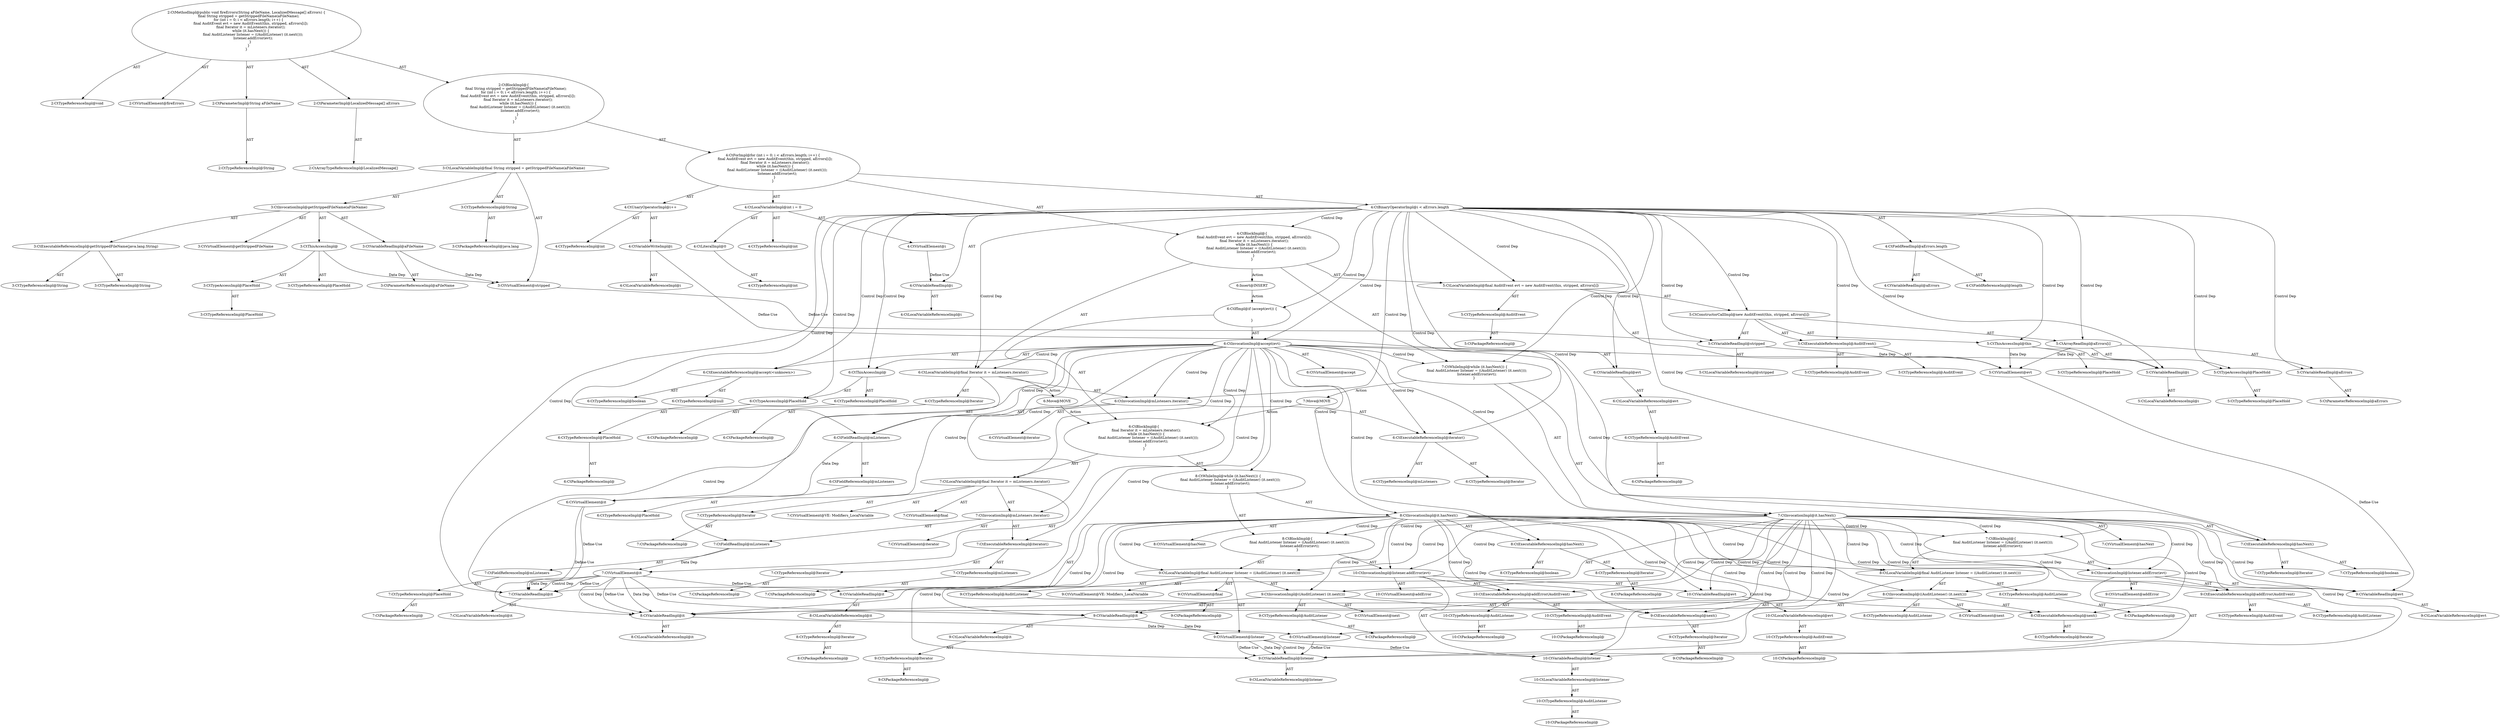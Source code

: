 digraph "fireErrors#?,String,LocalizedMessage[]" {
0 [label="2:CtTypeReferenceImpl@void" shape=ellipse]
1 [label="2:CtVirtualElement@fireErrors" shape=ellipse]
2 [label="2:CtParameterImpl@String aFileName" shape=ellipse]
3 [label="2:CtTypeReferenceImpl@String" shape=ellipse]
4 [label="2:CtParameterImpl@LocalizedMessage[] aErrors" shape=ellipse]
5 [label="2:CtArrayTypeReferenceImpl@LocalizedMessage[]" shape=ellipse]
6 [label="3:CtTypeReferenceImpl@String" shape=ellipse]
7 [label="3:CtPackageReferenceImpl@java.lang" shape=ellipse]
8 [label="3:CtExecutableReferenceImpl@getStrippedFileName(java.lang.String)" shape=ellipse]
9 [label="3:CtTypeReferenceImpl@String" shape=ellipse]
10 [label="3:CtTypeReferenceImpl@String" shape=ellipse]
11 [label="3:CtVirtualElement@getStrippedFileName" shape=ellipse]
12 [label="3:CtTypeAccessImpl@PlaceHold" shape=ellipse]
13 [label="3:CtTypeReferenceImpl@PlaceHold" shape=ellipse]
14 [label="3:CtThisAccessImpl@" shape=ellipse]
15 [label="3:CtTypeReferenceImpl@PlaceHold" shape=ellipse]
16 [label="3:CtVariableReadImpl@aFileName" shape=ellipse]
17 [label="3:CtParameterReferenceImpl@aFileName" shape=ellipse]
18 [label="3:CtInvocationImpl@getStrippedFileName(aFileName)" shape=ellipse]
19 [label="3:CtVirtualElement@stripped" shape=ellipse]
20 [label="3:CtLocalVariableImpl@final String stripped = getStrippedFileName(aFileName)" shape=ellipse]
21 [label="4:CtTypeReferenceImpl@int" shape=ellipse]
22 [label="4:CtLiteralImpl@0" shape=ellipse]
23 [label="4:CtTypeReferenceImpl@int" shape=ellipse]
24 [label="4:CtVirtualElement@i" shape=ellipse]
25 [label="4:CtLocalVariableImpl@int i = 0" shape=ellipse]
26 [label="4:CtVariableReadImpl@i" shape=ellipse]
27 [label="4:CtLocalVariableReferenceImpl@i" shape=ellipse]
28 [label="4:CtFieldReferenceImpl@length" shape=ellipse]
29 [label="4:CtFieldReadImpl@aErrors.length" shape=ellipse]
30 [label="4:CtVariableReadImpl@aErrors" shape=ellipse]
31 [label="4:CtBinaryOperatorImpl@i < aErrors.length" shape=ellipse]
32 [label="4:CtVariableWriteImpl@i" shape=ellipse]
33 [label="4:CtLocalVariableReferenceImpl@i" shape=ellipse]
34 [label="4:CtUnaryOperatorImpl@i++" shape=ellipse]
35 [label="4:CtTypeReferenceImpl@int" shape=ellipse]
36 [label="5:CtTypeReferenceImpl@AuditEvent" shape=ellipse]
37 [label="5:CtPackageReferenceImpl@" shape=ellipse]
38 [label="5:CtExecutableReferenceImpl@AuditEvent()" shape=ellipse]
39 [label="5:CtTypeReferenceImpl@AuditEvent" shape=ellipse]
40 [label="5:CtTypeReferenceImpl@AuditEvent" shape=ellipse]
41 [label="5:CtTypeAccessImpl@PlaceHold" shape=ellipse]
42 [label="5:CtTypeReferenceImpl@PlaceHold" shape=ellipse]
43 [label="5:CtThisAccessImpl@this" shape=ellipse]
44 [label="5:CtTypeReferenceImpl@PlaceHold" shape=ellipse]
45 [label="5:CtVariableReadImpl@stripped" shape=ellipse]
46 [label="5:CtLocalVariableReferenceImpl@stripped" shape=ellipse]
47 [label="5:CtVariableReadImpl@aErrors" shape=ellipse]
48 [label="5:CtParameterReferenceImpl@aErrors" shape=ellipse]
49 [label="5:CtVariableReadImpl@i" shape=ellipse]
50 [label="5:CtLocalVariableReferenceImpl@i" shape=ellipse]
51 [label="5:CtArrayReadImpl@aErrors[i]" shape=ellipse]
52 [label="5:CtConstructorCallImpl@new AuditEvent(this, stripped, aErrors[i])" shape=ellipse]
53 [label="5:CtVirtualElement@evt" shape=ellipse]
54 [label="5:CtLocalVariableImpl@final AuditEvent evt = new AuditEvent(this, stripped, aErrors[i])" shape=ellipse]
55 [label="6:CtTypeReferenceImpl@Iterator" shape=ellipse]
56 [label="6:CtPackageReferenceImpl@" shape=ellipse]
57 [label="6:CtExecutableReferenceImpl@iterator()" shape=ellipse]
58 [label="6:CtTypeReferenceImpl@mListeners" shape=ellipse]
59 [label="6:CtTypeReferenceImpl@Iterator" shape=ellipse]
60 [label="6:CtVirtualElement@iterator" shape=ellipse]
61 [label="6:CtFieldReferenceImpl@mListeners" shape=ellipse]
62 [label="6:CtTypeReferenceImpl@PlaceHold" shape=ellipse]
63 [label="6:CtFieldReadImpl@mListeners" shape=ellipse]
64 [label="6:CtInvocationImpl@mListeners.iterator()" shape=ellipse]
65 [label="6:CtVirtualElement@it" shape=ellipse]
66 [label="6:CtLocalVariableImpl@final Iterator it = mListeners.iterator()" shape=ellipse]
67 [label="7:CtExecutableReferenceImpl@hasNext()" shape=ellipse]
68 [label="7:CtTypeReferenceImpl@Iterator" shape=ellipse]
69 [label="7:CtTypeReferenceImpl@boolean" shape=ellipse]
70 [label="7:CtVirtualElement@hasNext" shape=ellipse]
71 [label="7:CtVariableReadImpl@it" shape=ellipse]
72 [label="7:CtLocalVariableReferenceImpl@it" shape=ellipse]
73 [label="7:CtInvocationImpl@it.hasNext()" shape=ellipse]
74 [label="8:CtTypeReferenceImpl@AuditListener" shape=ellipse]
75 [label="8:CtPackageReferenceImpl@" shape=ellipse]
76 [label="8:CtExecutableReferenceImpl@next()" shape=ellipse]
77 [label="8:CtTypeReferenceImpl@Iterator" shape=ellipse]
78 [label="8:CtVirtualElement@next" shape=ellipse]
79 [label="8:CtVariableReadImpl@it" shape=ellipse]
80 [label="8:CtLocalVariableReferenceImpl@it" shape=ellipse]
81 [label="8:CtInvocationImpl@((AuditListener) (it.next()))" shape=ellipse]
82 [label="8:CtTypeReferenceImpl@AuditListener" shape=ellipse]
83 [label="8:CtVirtualElement@listener" shape=ellipse]
84 [label="8:CtLocalVariableImpl@final AuditListener listener = ((AuditListener) (it.next()))" shape=ellipse]
85 [label="9:CtExecutableReferenceImpl@addError(AuditEvent)" shape=ellipse]
86 [label="9:CtTypeReferenceImpl@AuditListener" shape=ellipse]
87 [label="9:CtTypeReferenceImpl@AuditEvent" shape=ellipse]
88 [label="9:CtVirtualElement@addError" shape=ellipse]
89 [label="9:CtVariableReadImpl@listener" shape=ellipse]
90 [label="9:CtLocalVariableReferenceImpl@listener" shape=ellipse]
91 [label="9:CtVariableReadImpl@evt" shape=ellipse]
92 [label="9:CtLocalVariableReferenceImpl@evt" shape=ellipse]
93 [label="9:CtInvocationImpl@listener.addError(evt)" shape=ellipse]
94 [label="7:CtBlockImpl@\{
    final AuditListener listener = ((AuditListener) (it.next()));
    listener.addError(evt);
\}" shape=ellipse]
95 [label="7:CtWhileImpl@while (it.hasNext()) \{
    final AuditListener listener = ((AuditListener) (it.next()));
    listener.addError(evt);
\} " shape=ellipse]
96 [label="4:CtBlockImpl@\{
    final AuditEvent evt = new AuditEvent(this, stripped, aErrors[i]);
    final Iterator it = mListeners.iterator();
    while (it.hasNext()) \{
        final AuditListener listener = ((AuditListener) (it.next()));
        listener.addError(evt);
    \} 
\}" shape=ellipse]
97 [label="4:CtForImpl@for (int i = 0; i < aErrors.length; i++) \{
    final AuditEvent evt = new AuditEvent(this, stripped, aErrors[i]);
    final Iterator it = mListeners.iterator();
    while (it.hasNext()) \{
        final AuditListener listener = ((AuditListener) (it.next()));
        listener.addError(evt);
    \} 
\}" shape=ellipse]
98 [label="2:CtBlockImpl@\{
    final String stripped = getStrippedFileName(aFileName);
    for (int i = 0; i < aErrors.length; i++) \{
        final AuditEvent evt = new AuditEvent(this, stripped, aErrors[i]);
        final Iterator it = mListeners.iterator();
        while (it.hasNext()) \{
            final AuditListener listener = ((AuditListener) (it.next()));
            listener.addError(evt);
        \} 
    \}
\}" shape=ellipse]
99 [label="2:CtMethodImpl@public void fireErrors(String aFileName, LocalizedMessage[] aErrors) \{
    final String stripped = getStrippedFileName(aFileName);
    for (int i = 0; i < aErrors.length; i++) \{
        final AuditEvent evt = new AuditEvent(this, stripped, aErrors[i]);
        final Iterator it = mListeners.iterator();
        while (it.hasNext()) \{
            final AuditListener listener = ((AuditListener) (it.next()));
            listener.addError(evt);
        \} 
    \}
\}" shape=ellipse]
100 [label="6:Insert@INSERT" shape=ellipse]
101 [label="6:CtPackageReferenceImpl@" shape=ellipse]
102 [label="6:CtTypeReferenceImpl@PlaceHold" shape=ellipse]
103 [label="6:CtPackageReferenceImpl@" shape=ellipse]
104 [label="6:CtTypeReferenceImpl@PlaceHold" shape=ellipse]
105 [label="6:CtTypeAccessImpl@PlaceHold" shape=ellipse]
106 [label="6:CtThisAccessImpl@" shape=ellipse]
107 [label="6:CtTypeReferenceImpl@boolean" shape=ellipse]
108 [label="6:CtTypeReferenceImpl@null" shape=ellipse]
109 [label="6:CtExecutableReferenceImpl@accept(<unknown>)" shape=ellipse]
110 [label="6:CtPackageReferenceImpl@" shape=ellipse]
111 [label="6:CtTypeReferenceImpl@AuditEvent" shape=ellipse]
112 [label="6:CtLocalVariableReferenceImpl@evt" shape=ellipse]
113 [label="6:CtVariableReadImpl@evt" shape=ellipse]
114 [label="6:CtInvocationImpl@accept(evt)" shape=ellipse]
115 [label="6:CtVirtualElement@accept" shape=ellipse]
116 [label="7:CtPackageReferenceImpl@" shape=ellipse]
117 [label="7:CtTypeReferenceImpl@Iterator" shape=ellipse]
118 [label="7:CtPackageReferenceImpl@" shape=ellipse]
119 [label="7:CtTypeReferenceImpl@PlaceHold" shape=ellipse]
120 [label="7:CtFieldReferenceImpl@mListeners" shape=ellipse]
121 [label="7:CtFieldReadImpl@mListeners" shape=ellipse]
122 [label="7:CtPackageReferenceImpl@" shape=ellipse]
123 [label="7:CtTypeReferenceImpl@mListeners" shape=ellipse]
124 [label="7:CtPackageReferenceImpl@" shape=ellipse]
125 [label="7:CtTypeReferenceImpl@Iterator" shape=ellipse]
126 [label="7:CtExecutableReferenceImpl@iterator()" shape=ellipse]
127 [label="7:CtInvocationImpl@mListeners.iterator()" shape=ellipse]
128 [label="7:CtVirtualElement@iterator" shape=ellipse]
129 [label="7:CtLocalVariableImpl@final Iterator it = mListeners.iterator()" shape=ellipse]
130 [label="7:CtVirtualElement@it" shape=ellipse]
131 [label="7:CtVirtualElement@VE: Modifiers_LocalVariable" shape=ellipse]
132 [label="7:CtVirtualElement@final" shape=ellipse]
133 [label="8:CtPackageReferenceImpl@" shape=ellipse]
134 [label="8:CtTypeReferenceImpl@Iterator" shape=ellipse]
135 [label="8:CtLocalVariableReferenceImpl@it" shape=ellipse]
136 [label="8:CtVariableReadImpl@it" shape=ellipse]
137 [label="8:CtPackageReferenceImpl@" shape=ellipse]
138 [label="8:CtTypeReferenceImpl@Iterator" shape=ellipse]
139 [label="8:CtTypeReferenceImpl@boolean" shape=ellipse]
140 [label="8:CtExecutableReferenceImpl@hasNext()" shape=ellipse]
141 [label="8:CtInvocationImpl@it.hasNext()" shape=ellipse]
142 [label="8:CtVirtualElement@hasNext" shape=ellipse]
143 [label="9:CtPackageReferenceImpl@" shape=ellipse]
144 [label="9:CtTypeReferenceImpl@AuditListener" shape=ellipse]
145 [label="9:CtPackageReferenceImpl@" shape=ellipse]
146 [label="9:CtTypeReferenceImpl@AuditListener" shape=ellipse]
147 [label="9:CtPackageReferenceImpl@" shape=ellipse]
148 [label="9:CtTypeReferenceImpl@Iterator" shape=ellipse]
149 [label="9:CtLocalVariableReferenceImpl@it" shape=ellipse]
150 [label="9:CtVariableReadImpl@it" shape=ellipse]
151 [label="9:CtPackageReferenceImpl@" shape=ellipse]
152 [label="9:CtTypeReferenceImpl@Iterator" shape=ellipse]
153 [label="9:CtExecutableReferenceImpl@next()" shape=ellipse]
154 [label="9:CtInvocationImpl@((AuditListener) (it.next()))" shape=ellipse]
155 [label="9:CtVirtualElement@next" shape=ellipse]
156 [label="9:CtLocalVariableImpl@final AuditListener listener = ((AuditListener) (it.next()))" shape=ellipse]
157 [label="9:CtVirtualElement@listener" shape=ellipse]
158 [label="9:CtVirtualElement@final" shape=ellipse]
159 [label="9:CtVirtualElement@VE: Modifiers_LocalVariable" shape=ellipse]
160 [label="10:CtPackageReferenceImpl@" shape=ellipse]
161 [label="10:CtTypeReferenceImpl@AuditListener" shape=ellipse]
162 [label="10:CtLocalVariableReferenceImpl@listener" shape=ellipse]
163 [label="10:CtVariableReadImpl@listener" shape=ellipse]
164 [label="10:CtPackageReferenceImpl@" shape=ellipse]
165 [label="10:CtTypeReferenceImpl@AuditListener" shape=ellipse]
166 [label="10:CtPackageReferenceImpl@" shape=ellipse]
167 [label="10:CtTypeReferenceImpl@AuditEvent" shape=ellipse]
168 [label="10:CtExecutableReferenceImpl@addError(AuditEvent)" shape=ellipse]
169 [label="10:CtPackageReferenceImpl@" shape=ellipse]
170 [label="10:CtTypeReferenceImpl@AuditEvent" shape=ellipse]
171 [label="10:CtLocalVariableReferenceImpl@evt" shape=ellipse]
172 [label="10:CtVariableReadImpl@evt" shape=ellipse]
173 [label="10:CtInvocationImpl@listener.addError(evt)" shape=ellipse]
174 [label="10:CtVirtualElement@addError" shape=ellipse]
175 [label="8:CtBlockImpl@\{
    final AuditListener listener = ((AuditListener) (it.next()));
    listener.addError(evt);
\}" shape=ellipse]
176 [label="8:CtWhileImpl@while (it.hasNext()) \{
    final AuditListener listener = ((AuditListener) (it.next()));
    listener.addError(evt);
\} " shape=ellipse]
177 [label="6:CtBlockImpl@\{
    final Iterator it = mListeners.iterator();
    while (it.hasNext()) \{
        final AuditListener listener = ((AuditListener) (it.next()));
        listener.addError(evt);
    \} 
\}" shape=ellipse]
178 [label="6:CtIfImpl@if (accept(evt)) \{


\}" shape=ellipse]
179 [label="6:Move@MOVE" shape=ellipse]
180 [label="7:Move@MOVE" shape=ellipse]
2 -> 3 [label="AST"];
4 -> 5 [label="AST"];
6 -> 7 [label="AST"];
8 -> 9 [label="AST"];
8 -> 10 [label="AST"];
12 -> 13 [label="AST"];
14 -> 15 [label="AST"];
14 -> 12 [label="AST"];
14 -> 19 [label="Data Dep"];
16 -> 17 [label="AST"];
16 -> 19 [label="Data Dep"];
18 -> 11 [label="AST"];
18 -> 14 [label="AST"];
18 -> 8 [label="AST"];
18 -> 16 [label="AST"];
19 -> 45 [label="Define-Use"];
20 -> 19 [label="AST"];
20 -> 6 [label="AST"];
20 -> 18 [label="AST"];
22 -> 23 [label="AST"];
24 -> 26 [label="Define-Use"];
25 -> 24 [label="AST"];
25 -> 21 [label="AST"];
25 -> 22 [label="AST"];
26 -> 27 [label="AST"];
29 -> 30 [label="AST"];
29 -> 28 [label="AST"];
31 -> 26 [label="AST"];
31 -> 29 [label="AST"];
31 -> 96 [label="Control Dep"];
31 -> 54 [label="Control Dep"];
31 -> 52 [label="Control Dep"];
31 -> 38 [label="Control Dep"];
31 -> 43 [label="Control Dep"];
31 -> 41 [label="Control Dep"];
31 -> 45 [label="Control Dep"];
31 -> 51 [label="Control Dep"];
31 -> 47 [label="Control Dep"];
31 -> 49 [label="Control Dep"];
31 -> 66 [label="Control Dep"];
31 -> 64 [label="Control Dep"];
31 -> 57 [label="Control Dep"];
31 -> 63 [label="Control Dep"];
31 -> 95 [label="Control Dep"];
31 -> 73 [label="Control Dep"];
31 -> 67 [label="Control Dep"];
31 -> 71 [label="Control Dep"];
31 -> 105 [label="Control Dep"];
31 -> 106 [label="Control Dep"];
31 -> 109 [label="Control Dep"];
31 -> 113 [label="Control Dep"];
31 -> 114 [label="Control Dep"];
31 -> 178 [label="Control Dep"];
32 -> 33 [label="AST"];
32 -> 49 [label="Define-Use"];
34 -> 35 [label="AST"];
34 -> 32 [label="AST"];
36 -> 37 [label="AST"];
38 -> 39 [label="AST"];
38 -> 40 [label="AST"];
41 -> 42 [label="AST"];
43 -> 44 [label="AST"];
43 -> 41 [label="AST"];
43 -> 53 [label="Data Dep"];
45 -> 46 [label="AST"];
45 -> 53 [label="Data Dep"];
47 -> 48 [label="AST"];
49 -> 50 [label="AST"];
51 -> 47 [label="AST"];
51 -> 49 [label="AST"];
51 -> 53 [label="Data Dep"];
52 -> 38 [label="AST"];
52 -> 43 [label="AST"];
52 -> 45 [label="AST"];
52 -> 51 [label="AST"];
53 -> 91 [label="Define-Use"];
54 -> 53 [label="AST"];
54 -> 36 [label="AST"];
54 -> 52 [label="AST"];
55 -> 56 [label="AST"];
57 -> 58 [label="AST"];
57 -> 59 [label="AST"];
61 -> 62 [label="AST"];
63 -> 61 [label="AST"];
63 -> 65 [label="Data Dep"];
64 -> 60 [label="AST"];
64 -> 63 [label="AST"];
64 -> 57 [label="AST"];
65 -> 71 [label="Define-Use"];
65 -> 79 [label="Define-Use"];
66 -> 65 [label="AST"];
66 -> 55 [label="AST"];
66 -> 64 [label="AST"];
66 -> 179 [label="Action"];
67 -> 68 [label="AST"];
67 -> 69 [label="AST"];
71 -> 72 [label="AST"];
73 -> 70 [label="AST"];
73 -> 71 [label="AST"];
73 -> 67 [label="AST"];
73 -> 94 [label="Control Dep"];
73 -> 84 [label="Control Dep"];
73 -> 81 [label="Control Dep"];
73 -> 76 [label="Control Dep"];
73 -> 79 [label="Control Dep"];
73 -> 93 [label="Control Dep"];
73 -> 85 [label="Control Dep"];
73 -> 89 [label="Control Dep"];
73 -> 91 [label="Control Dep"];
73 -> 150 [label="Control Dep"];
73 -> 153 [label="Control Dep"];
73 -> 154 [label="Control Dep"];
73 -> 156 [label="Control Dep"];
73 -> 163 [label="Control Dep"];
73 -> 168 [label="Control Dep"];
73 -> 172 [label="Control Dep"];
73 -> 173 [label="Control Dep"];
73 -> 175 [label="Control Dep"];
74 -> 75 [label="AST"];
76 -> 77 [label="AST"];
79 -> 80 [label="AST"];
79 -> 83 [label="Data Dep"];
81 -> 78 [label="AST"];
81 -> 82 [label="AST"];
81 -> 79 [label="AST"];
81 -> 76 [label="AST"];
83 -> 89 [label="Define-Use"];
84 -> 83 [label="AST"];
84 -> 74 [label="AST"];
84 -> 81 [label="AST"];
85 -> 86 [label="AST"];
85 -> 87 [label="AST"];
89 -> 90 [label="AST"];
91 -> 92 [label="AST"];
93 -> 88 [label="AST"];
93 -> 89 [label="AST"];
93 -> 85 [label="AST"];
93 -> 91 [label="AST"];
94 -> 84 [label="AST"];
94 -> 93 [label="AST"];
95 -> 73 [label="AST"];
95 -> 94 [label="AST"];
95 -> 180 [label="Action"];
96 -> 54 [label="AST"];
96 -> 66 [label="AST"];
96 -> 95 [label="AST"];
96 -> 100 [label="Action"];
97 -> 25 [label="AST"];
97 -> 31 [label="AST"];
97 -> 34 [label="AST"];
97 -> 96 [label="AST"];
98 -> 20 [label="AST"];
98 -> 97 [label="AST"];
99 -> 1 [label="AST"];
99 -> 0 [label="AST"];
99 -> 2 [label="AST"];
99 -> 4 [label="AST"];
99 -> 98 [label="AST"];
100 -> 178 [label="Action"];
102 -> 101 [label="AST"];
104 -> 103 [label="AST"];
105 -> 104 [label="AST"];
106 -> 102 [label="AST"];
106 -> 105 [label="AST"];
109 -> 107 [label="AST"];
109 -> 108 [label="AST"];
111 -> 110 [label="AST"];
112 -> 111 [label="AST"];
113 -> 112 [label="AST"];
114 -> 115 [label="AST"];
114 -> 106 [label="AST"];
114 -> 109 [label="AST"];
114 -> 113 [label="AST"];
114 -> 177 [label="Control Dep"];
114 -> 129 [label="Control Dep"];
114 -> 127 [label="Control Dep"];
114 -> 126 [label="Control Dep"];
114 -> 121 [label="Control Dep"];
114 -> 176 [label="Control Dep"];
114 -> 141 [label="Control Dep"];
114 -> 140 [label="Control Dep"];
114 -> 136 [label="Control Dep"];
114 -> 66 [label="Control Dep"];
114 -> 64 [label="Control Dep"];
114 -> 57 [label="Control Dep"];
114 -> 63 [label="Control Dep"];
114 -> 95 [label="Control Dep"];
114 -> 73 [label="Control Dep"];
114 -> 67 [label="Control Dep"];
114 -> 71 [label="Control Dep"];
117 -> 116 [label="AST"];
119 -> 118 [label="AST"];
120 -> 119 [label="AST"];
121 -> 120 [label="AST"];
121 -> 130 [label="Data Dep"];
123 -> 122 [label="AST"];
125 -> 124 [label="AST"];
126 -> 123 [label="AST"];
126 -> 125 [label="AST"];
127 -> 128 [label="AST"];
127 -> 121 [label="AST"];
127 -> 126 [label="AST"];
129 -> 130 [label="AST"];
129 -> 117 [label="AST"];
129 -> 127 [label="AST"];
129 -> 131 [label="AST"];
129 -> 132 [label="AST"];
130 -> 136 [label="Define-Use"];
130 -> 150 [label="Define-Use"];
130 -> 71 [label="Define-Use"];
130 -> 71 [label="Data Dep"];
130 -> 71 [label="Control Dep"];
130 -> 79 [label="Define-Use"];
130 -> 79 [label="Data Dep"];
130 -> 79 [label="Control Dep"];
134 -> 133 [label="AST"];
135 -> 134 [label="AST"];
136 -> 135 [label="AST"];
138 -> 137 [label="AST"];
140 -> 138 [label="AST"];
140 -> 139 [label="AST"];
141 -> 142 [label="AST"];
141 -> 136 [label="AST"];
141 -> 140 [label="AST"];
141 -> 175 [label="Control Dep"];
141 -> 156 [label="Control Dep"];
141 -> 154 [label="Control Dep"];
141 -> 153 [label="Control Dep"];
141 -> 150 [label="Control Dep"];
141 -> 173 [label="Control Dep"];
141 -> 168 [label="Control Dep"];
141 -> 163 [label="Control Dep"];
141 -> 172 [label="Control Dep"];
141 -> 94 [label="Control Dep"];
141 -> 84 [label="Control Dep"];
141 -> 81 [label="Control Dep"];
141 -> 76 [label="Control Dep"];
141 -> 79 [label="Control Dep"];
141 -> 93 [label="Control Dep"];
141 -> 85 [label="Control Dep"];
141 -> 89 [label="Control Dep"];
141 -> 91 [label="Control Dep"];
144 -> 143 [label="AST"];
146 -> 145 [label="AST"];
148 -> 147 [label="AST"];
149 -> 148 [label="AST"];
150 -> 149 [label="AST"];
150 -> 157 [label="Data Dep"];
152 -> 151 [label="AST"];
153 -> 152 [label="AST"];
154 -> 155 [label="AST"];
154 -> 146 [label="AST"];
154 -> 150 [label="AST"];
154 -> 153 [label="AST"];
156 -> 157 [label="AST"];
156 -> 144 [label="AST"];
156 -> 154 [label="AST"];
156 -> 158 [label="AST"];
156 -> 159 [label="AST"];
157 -> 163 [label="Define-Use"];
157 -> 89 [label="Define-Use"];
157 -> 89 [label="Data Dep"];
157 -> 89 [label="Control Dep"];
161 -> 160 [label="AST"];
162 -> 161 [label="AST"];
163 -> 162 [label="AST"];
165 -> 164 [label="AST"];
167 -> 166 [label="AST"];
168 -> 165 [label="AST"];
168 -> 167 [label="AST"];
170 -> 169 [label="AST"];
171 -> 170 [label="AST"];
172 -> 171 [label="AST"];
173 -> 174 [label="AST"];
173 -> 163 [label="AST"];
173 -> 168 [label="AST"];
173 -> 172 [label="AST"];
175 -> 156 [label="AST"];
175 -> 173 [label="AST"];
176 -> 141 [label="AST"];
176 -> 175 [label="AST"];
177 -> 129 [label="AST"];
177 -> 176 [label="AST"];
178 -> 114 [label="AST"];
178 -> 177 [label="AST"];
179 -> 177 [label="Action"];
180 -> 177 [label="Action"];
}